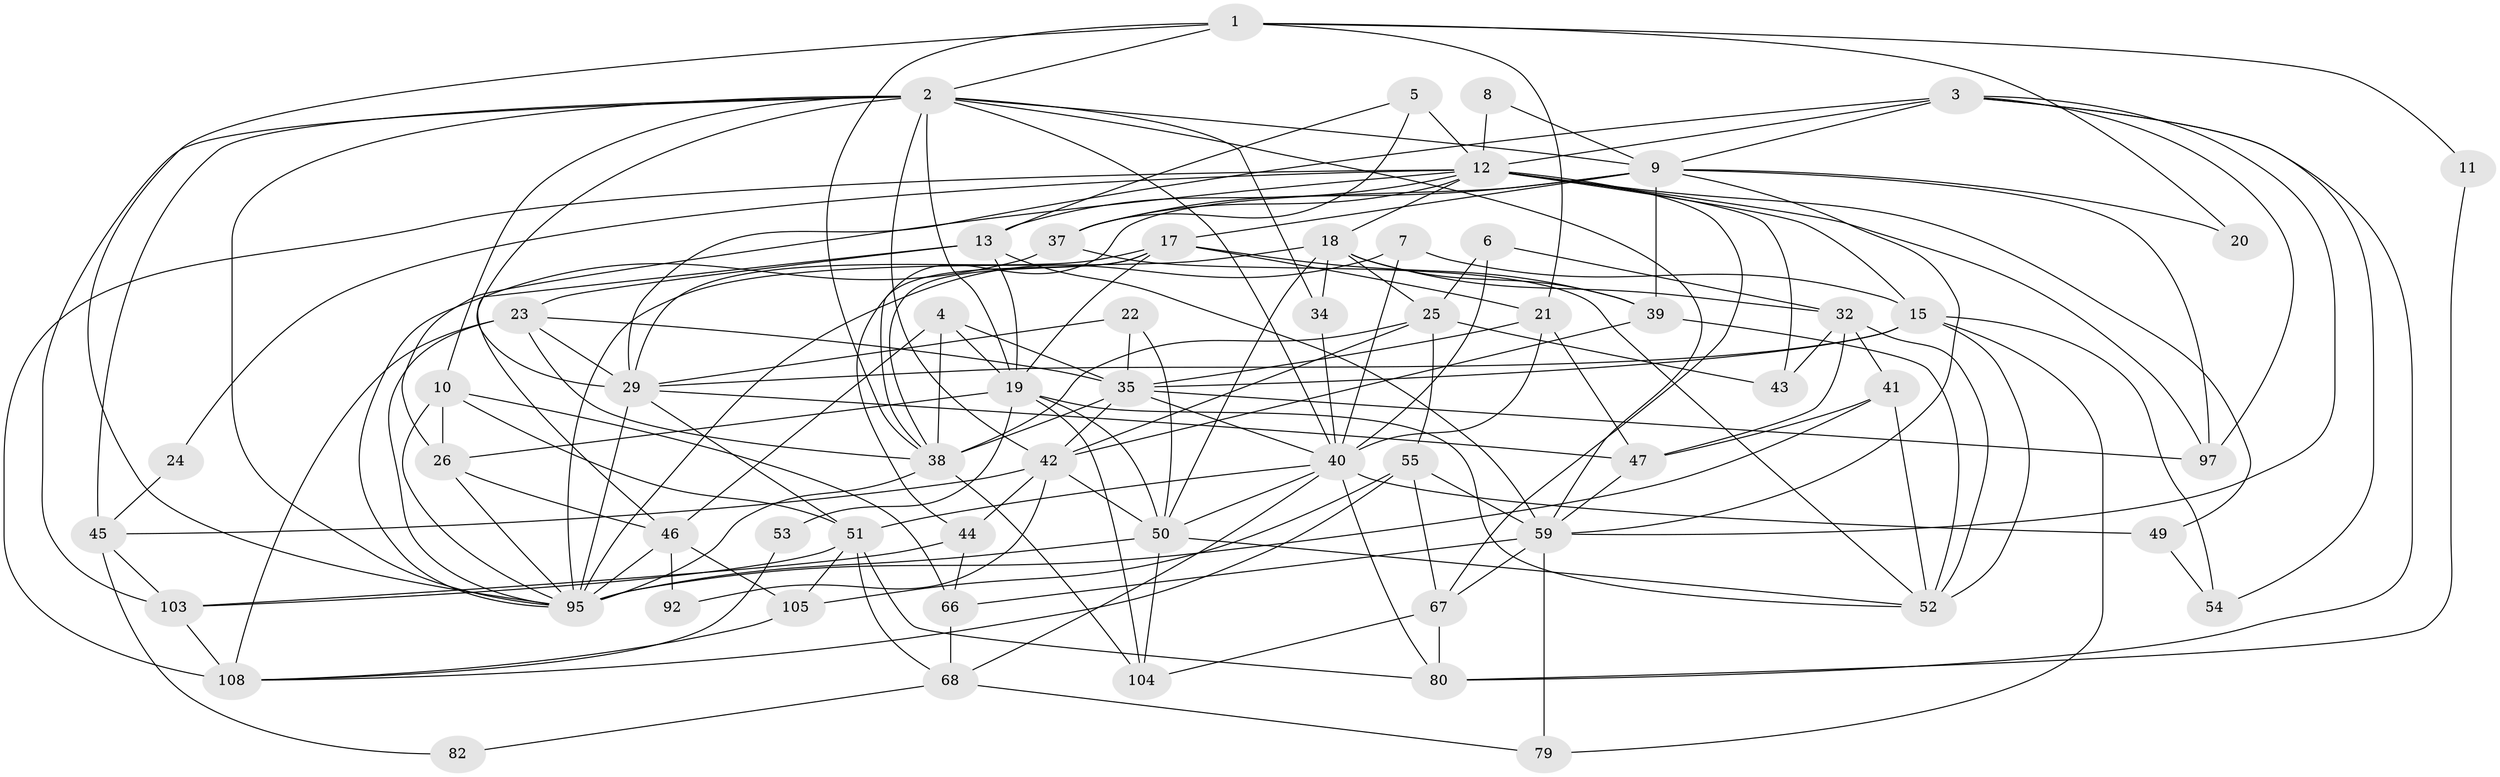 // original degree distribution, {5: 0.26666666666666666, 4: 0.3, 3: 0.24166666666666667, 2: 0.10833333333333334, 6: 0.06666666666666667, 7: 0.008333333333333333, 8: 0.008333333333333333}
// Generated by graph-tools (version 1.1) at 2025/15/03/09/25 04:15:15]
// undirected, 60 vertices, 167 edges
graph export_dot {
graph [start="1"]
  node [color=gray90,style=filled];
  1 [super="+14"];
  2 [super="+31+61"];
  3 [super="+72+91"];
  4;
  5;
  6;
  7;
  8;
  9 [super="+69"];
  10;
  11;
  12 [super="+63+85+27"];
  13 [super="+99"];
  15 [super="+110+16"];
  17 [super="+111"];
  18 [super="+30"];
  19 [super="+78"];
  20;
  21 [super="+90"];
  22 [super="+77"];
  23 [super="+101"];
  24;
  25 [super="+28"];
  26 [super="+36"];
  29 [super="+116+33"];
  32 [super="+81"];
  34 [super="+73"];
  35 [super="+75+112"];
  37;
  38 [super="+48+120"];
  39 [super="+56"];
  40 [super="+60"];
  41;
  42 [super="+65+96"];
  43;
  44;
  45 [super="+86"];
  46 [super="+62"];
  47 [super="+70"];
  49;
  50 [super="+87+83"];
  51 [super="+64"];
  52 [super="+106"];
  53;
  54;
  55 [super="+107"];
  59 [super="+93+89"];
  66;
  67;
  68;
  79;
  80 [super="+84"];
  82;
  92;
  95 [super="+98+102"];
  97;
  103;
  104;
  105;
  108 [super="+114"];
  1 -- 11;
  1 -- 21;
  1 -- 38;
  1 -- 2;
  1 -- 20;
  1 -- 95;
  2 -- 103;
  2 -- 9;
  2 -- 40;
  2 -- 34 [weight=2];
  2 -- 42;
  2 -- 19;
  2 -- 10;
  2 -- 45;
  2 -- 59;
  2 -- 95;
  2 -- 29;
  3 -- 9 [weight=2];
  3 -- 80;
  3 -- 97;
  3 -- 54;
  3 -- 12;
  3 -- 59;
  3 -- 29;
  4 -- 19;
  4 -- 35;
  4 -- 46;
  4 -- 38;
  5 -- 37;
  5 -- 12;
  5 -- 13;
  6 -- 25;
  6 -- 40;
  6 -- 32;
  7 -- 15;
  7 -- 40;
  7 -- 95;
  8 -- 9;
  8 -- 12;
  9 -- 37;
  9 -- 20;
  9 -- 39;
  9 -- 17;
  9 -- 97;
  9 -- 38;
  9 -- 59;
  10 -- 26;
  10 -- 66;
  10 -- 51;
  10 -- 95;
  11 -- 80;
  12 -- 37;
  12 -- 24;
  12 -- 15;
  12 -- 108;
  12 -- 97;
  12 -- 49;
  12 -- 67;
  12 -- 43;
  12 -- 13;
  12 -- 18;
  12 -- 26;
  13 -- 23;
  13 -- 46;
  13 -- 19;
  13 -- 59 [weight=2];
  15 -- 52;
  15 -- 54;
  15 -- 35;
  15 -- 79;
  15 -- 29 [weight=2];
  17 -- 38;
  17 -- 19;
  17 -- 21;
  17 -- 39;
  17 -- 44;
  17 -- 29;
  18 -- 34;
  18 -- 50;
  18 -- 25;
  18 -- 32;
  18 -- 39;
  18 -- 95;
  19 -- 104;
  19 -- 53;
  19 -- 52;
  19 -- 50;
  19 -- 26;
  21 -- 35;
  21 -- 40;
  21 -- 47;
  22 -- 50;
  22 -- 35;
  22 -- 29;
  23 -- 35;
  23 -- 38;
  23 -- 108 [weight=2];
  23 -- 95;
  23 -- 29;
  24 -- 45 [weight=2];
  25 -- 42;
  25 -- 38;
  25 -- 43;
  25 -- 55;
  26 -- 46;
  26 -- 95;
  29 -- 47;
  29 -- 51;
  29 -- 95 [weight=2];
  32 -- 52 [weight=2];
  32 -- 47;
  32 -- 41;
  32 -- 43;
  34 -- 40;
  35 -- 97;
  35 -- 38;
  35 -- 42;
  35 -- 40 [weight=2];
  37 -- 95;
  37 -- 52;
  38 -- 104;
  38 -- 95 [weight=2];
  39 -- 52;
  39 -- 42;
  40 -- 80;
  40 -- 68;
  40 -- 49;
  40 -- 50;
  40 -- 51;
  41 -- 47;
  41 -- 52;
  41 -- 95;
  42 -- 45;
  42 -- 44;
  42 -- 92;
  42 -- 50;
  44 -- 103;
  44 -- 66;
  45 -- 103;
  45 -- 82;
  46 -- 105;
  46 -- 92;
  46 -- 95;
  47 -- 59;
  49 -- 54;
  50 -- 104;
  50 -- 52;
  50 -- 95 [weight=2];
  51 -- 68;
  51 -- 80;
  51 -- 103;
  51 -- 105;
  53 -- 108;
  55 -- 59;
  55 -- 108;
  55 -- 105;
  55 -- 67;
  59 -- 66;
  59 -- 67;
  59 -- 79;
  66 -- 68;
  67 -- 104;
  67 -- 80;
  68 -- 79;
  68 -- 82;
  103 -- 108;
  105 -- 108;
}

